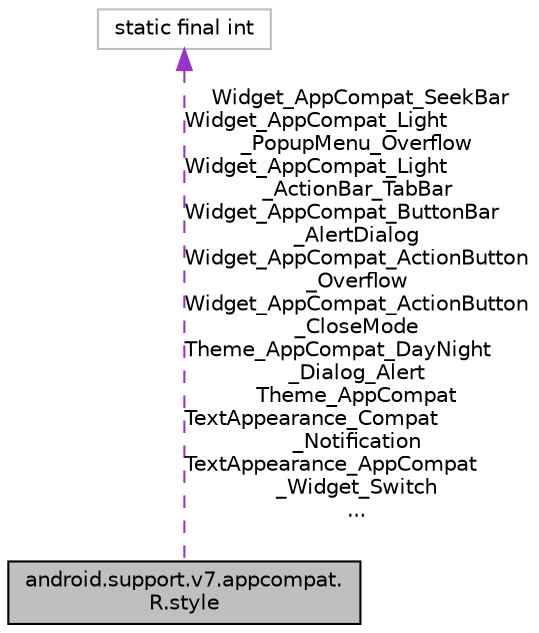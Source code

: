 digraph "android.support.v7.appcompat.R.style"
{
 // INTERACTIVE_SVG=YES
 // LATEX_PDF_SIZE
  edge [fontname="Helvetica",fontsize="10",labelfontname="Helvetica",labelfontsize="10"];
  node [fontname="Helvetica",fontsize="10",shape=record];
  Node1 [label="android.support.v7.appcompat.\lR.style",height=0.2,width=0.4,color="black", fillcolor="grey75", style="filled", fontcolor="black",tooltip=" "];
  Node2 -> Node1 [dir="back",color="darkorchid3",fontsize="10",style="dashed",label=" Widget_AppCompat_SeekBar\nWidget_AppCompat_Light\l_PopupMenu_Overflow\nWidget_AppCompat_Light\l_ActionBar_TabBar\nWidget_AppCompat_ButtonBar\l_AlertDialog\nWidget_AppCompat_ActionButton\l_Overflow\nWidget_AppCompat_ActionButton\l_CloseMode\nTheme_AppCompat_DayNight\l_Dialog_Alert\nTheme_AppCompat\nTextAppearance_Compat\l_Notification\nTextAppearance_AppCompat\l_Widget_Switch\n..." ,fontname="Helvetica"];
  Node2 [label="static final int",height=0.2,width=0.4,color="grey75", fillcolor="white", style="filled",tooltip=" "];
}
